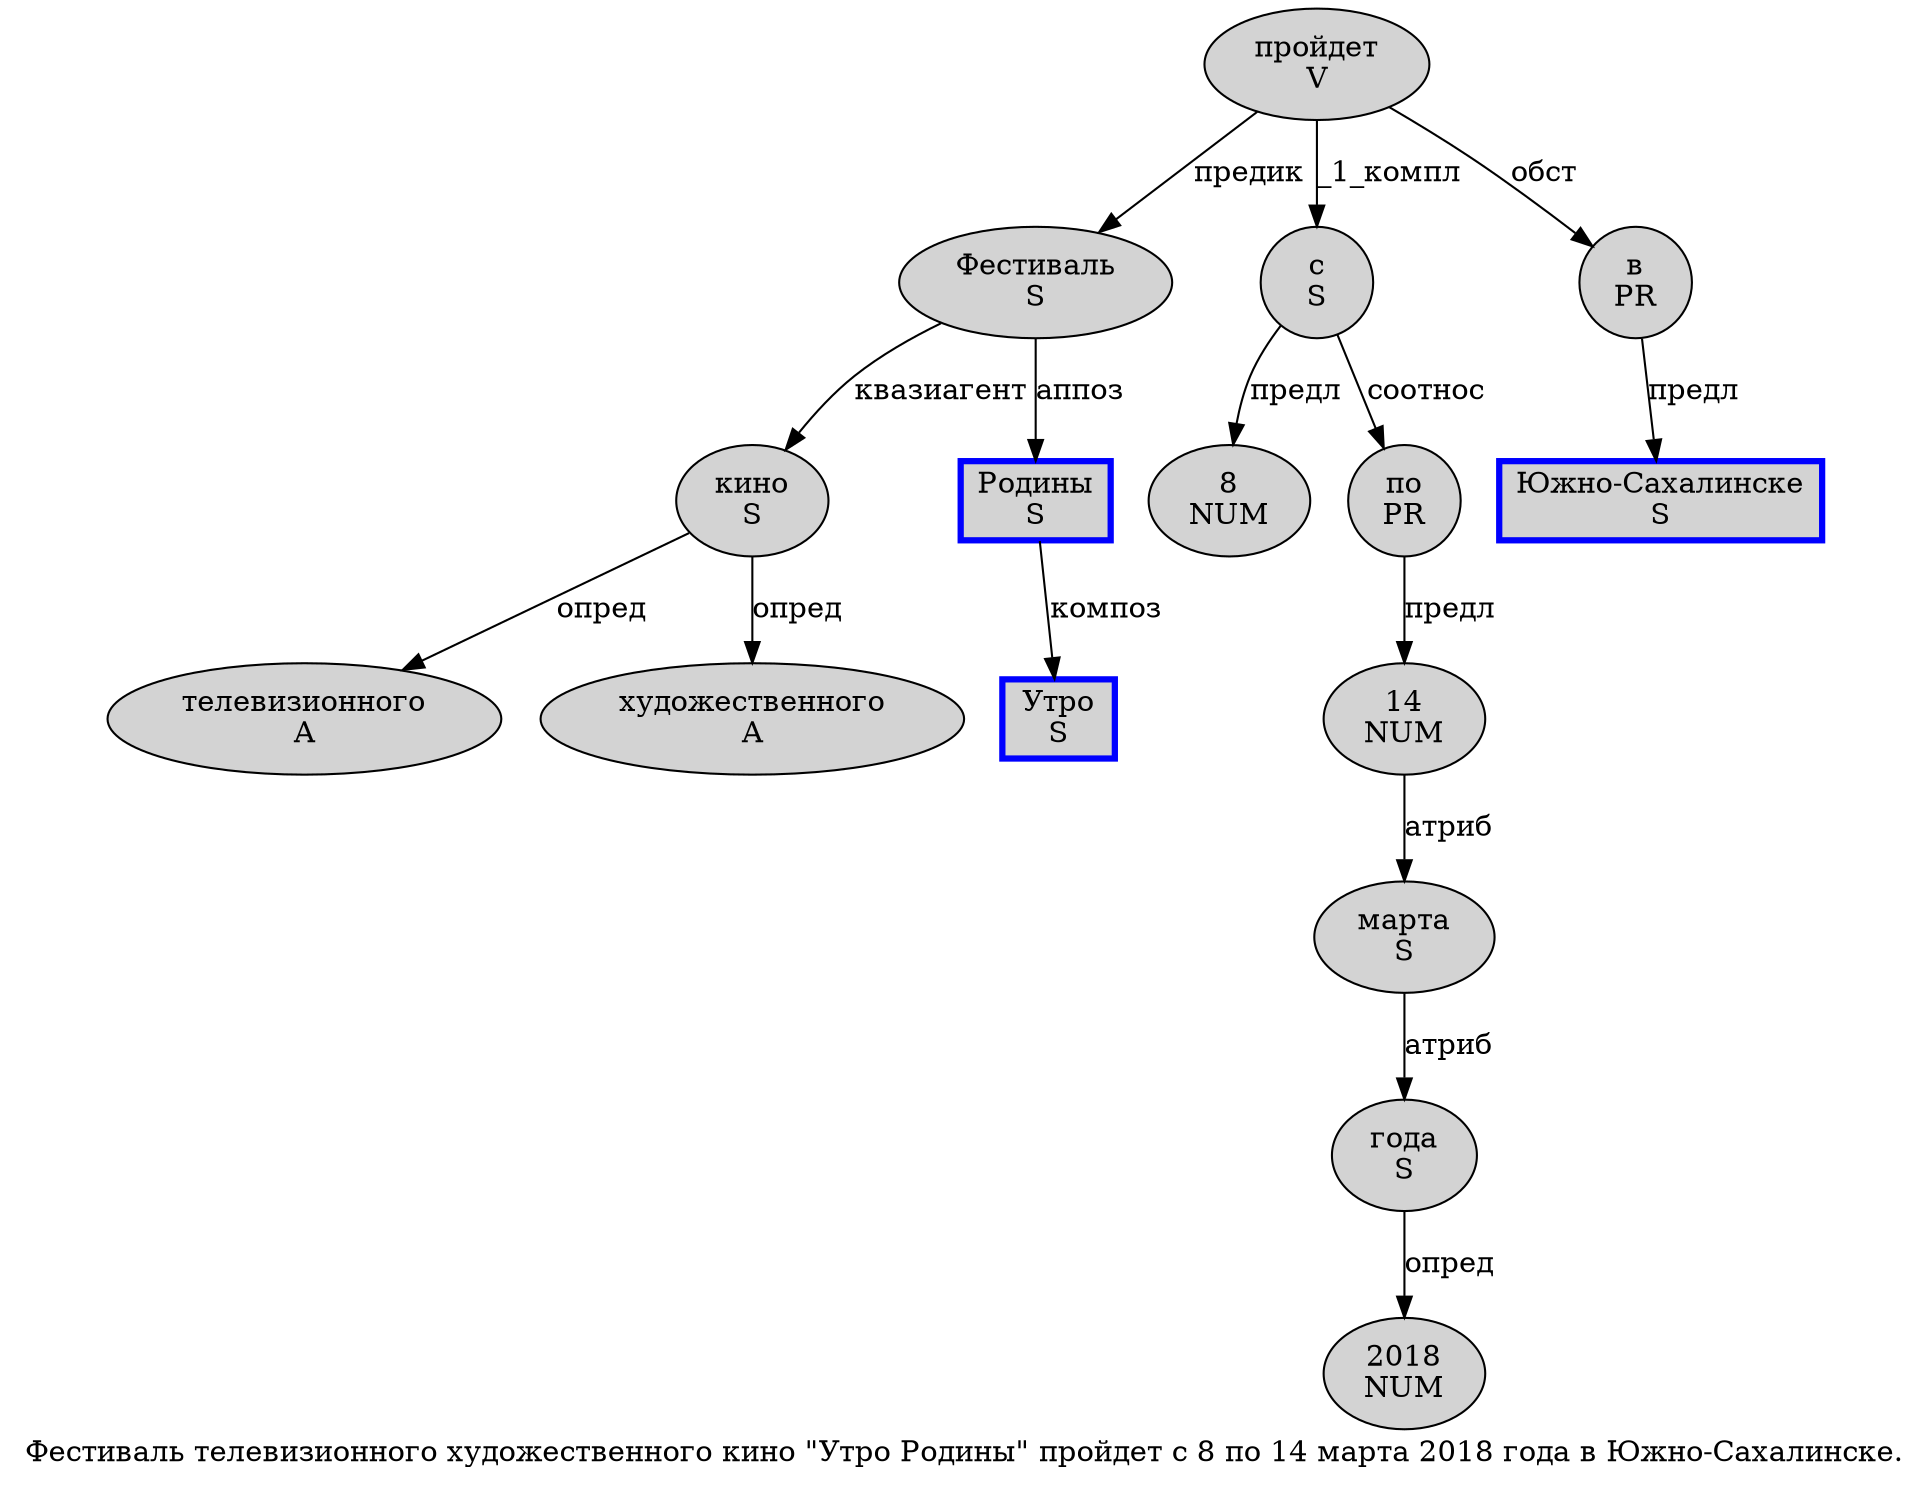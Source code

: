 digraph SENTENCE_296 {
	graph [label="Фестиваль телевизионного художественного кино \"Утро Родины\" пройдет с 8 по 14 марта 2018 года в Южно-Сахалинске."]
	node [style=filled]
		0 [label="Фестиваль
S" color="" fillcolor=lightgray penwidth=1 shape=ellipse]
		1 [label="телевизионного
A" color="" fillcolor=lightgray penwidth=1 shape=ellipse]
		2 [label="художественного
A" color="" fillcolor=lightgray penwidth=1 shape=ellipse]
		3 [label="кино
S" color="" fillcolor=lightgray penwidth=1 shape=ellipse]
		5 [label="Утро
S" color=blue fillcolor=lightgray penwidth=3 shape=box]
		6 [label="Родины
S" color=blue fillcolor=lightgray penwidth=3 shape=box]
		8 [label="пройдет
V" color="" fillcolor=lightgray penwidth=1 shape=ellipse]
		9 [label="с
S" color="" fillcolor=lightgray penwidth=1 shape=ellipse]
		10 [label="8
NUM" color="" fillcolor=lightgray penwidth=1 shape=ellipse]
		11 [label="по
PR" color="" fillcolor=lightgray penwidth=1 shape=ellipse]
		12 [label="14
NUM" color="" fillcolor=lightgray penwidth=1 shape=ellipse]
		13 [label="марта
S" color="" fillcolor=lightgray penwidth=1 shape=ellipse]
		14 [label="2018
NUM" color="" fillcolor=lightgray penwidth=1 shape=ellipse]
		15 [label="года
S" color="" fillcolor=lightgray penwidth=1 shape=ellipse]
		16 [label="в
PR" color="" fillcolor=lightgray penwidth=1 shape=ellipse]
		17 [label="Южно-Сахалинске
S" color=blue fillcolor=lightgray penwidth=3 shape=box]
			0 -> 3 [label="квазиагент"]
			0 -> 6 [label="аппоз"]
			11 -> 12 [label="предл"]
			12 -> 13 [label="атриб"]
			16 -> 17 [label="предл"]
			13 -> 15 [label="атриб"]
			8 -> 0 [label="предик"]
			8 -> 9 [label="_1_компл"]
			8 -> 16 [label="обст"]
			9 -> 10 [label="предл"]
			9 -> 11 [label="соотнос"]
			15 -> 14 [label="опред"]
			6 -> 5 [label="композ"]
			3 -> 1 [label="опред"]
			3 -> 2 [label="опред"]
}